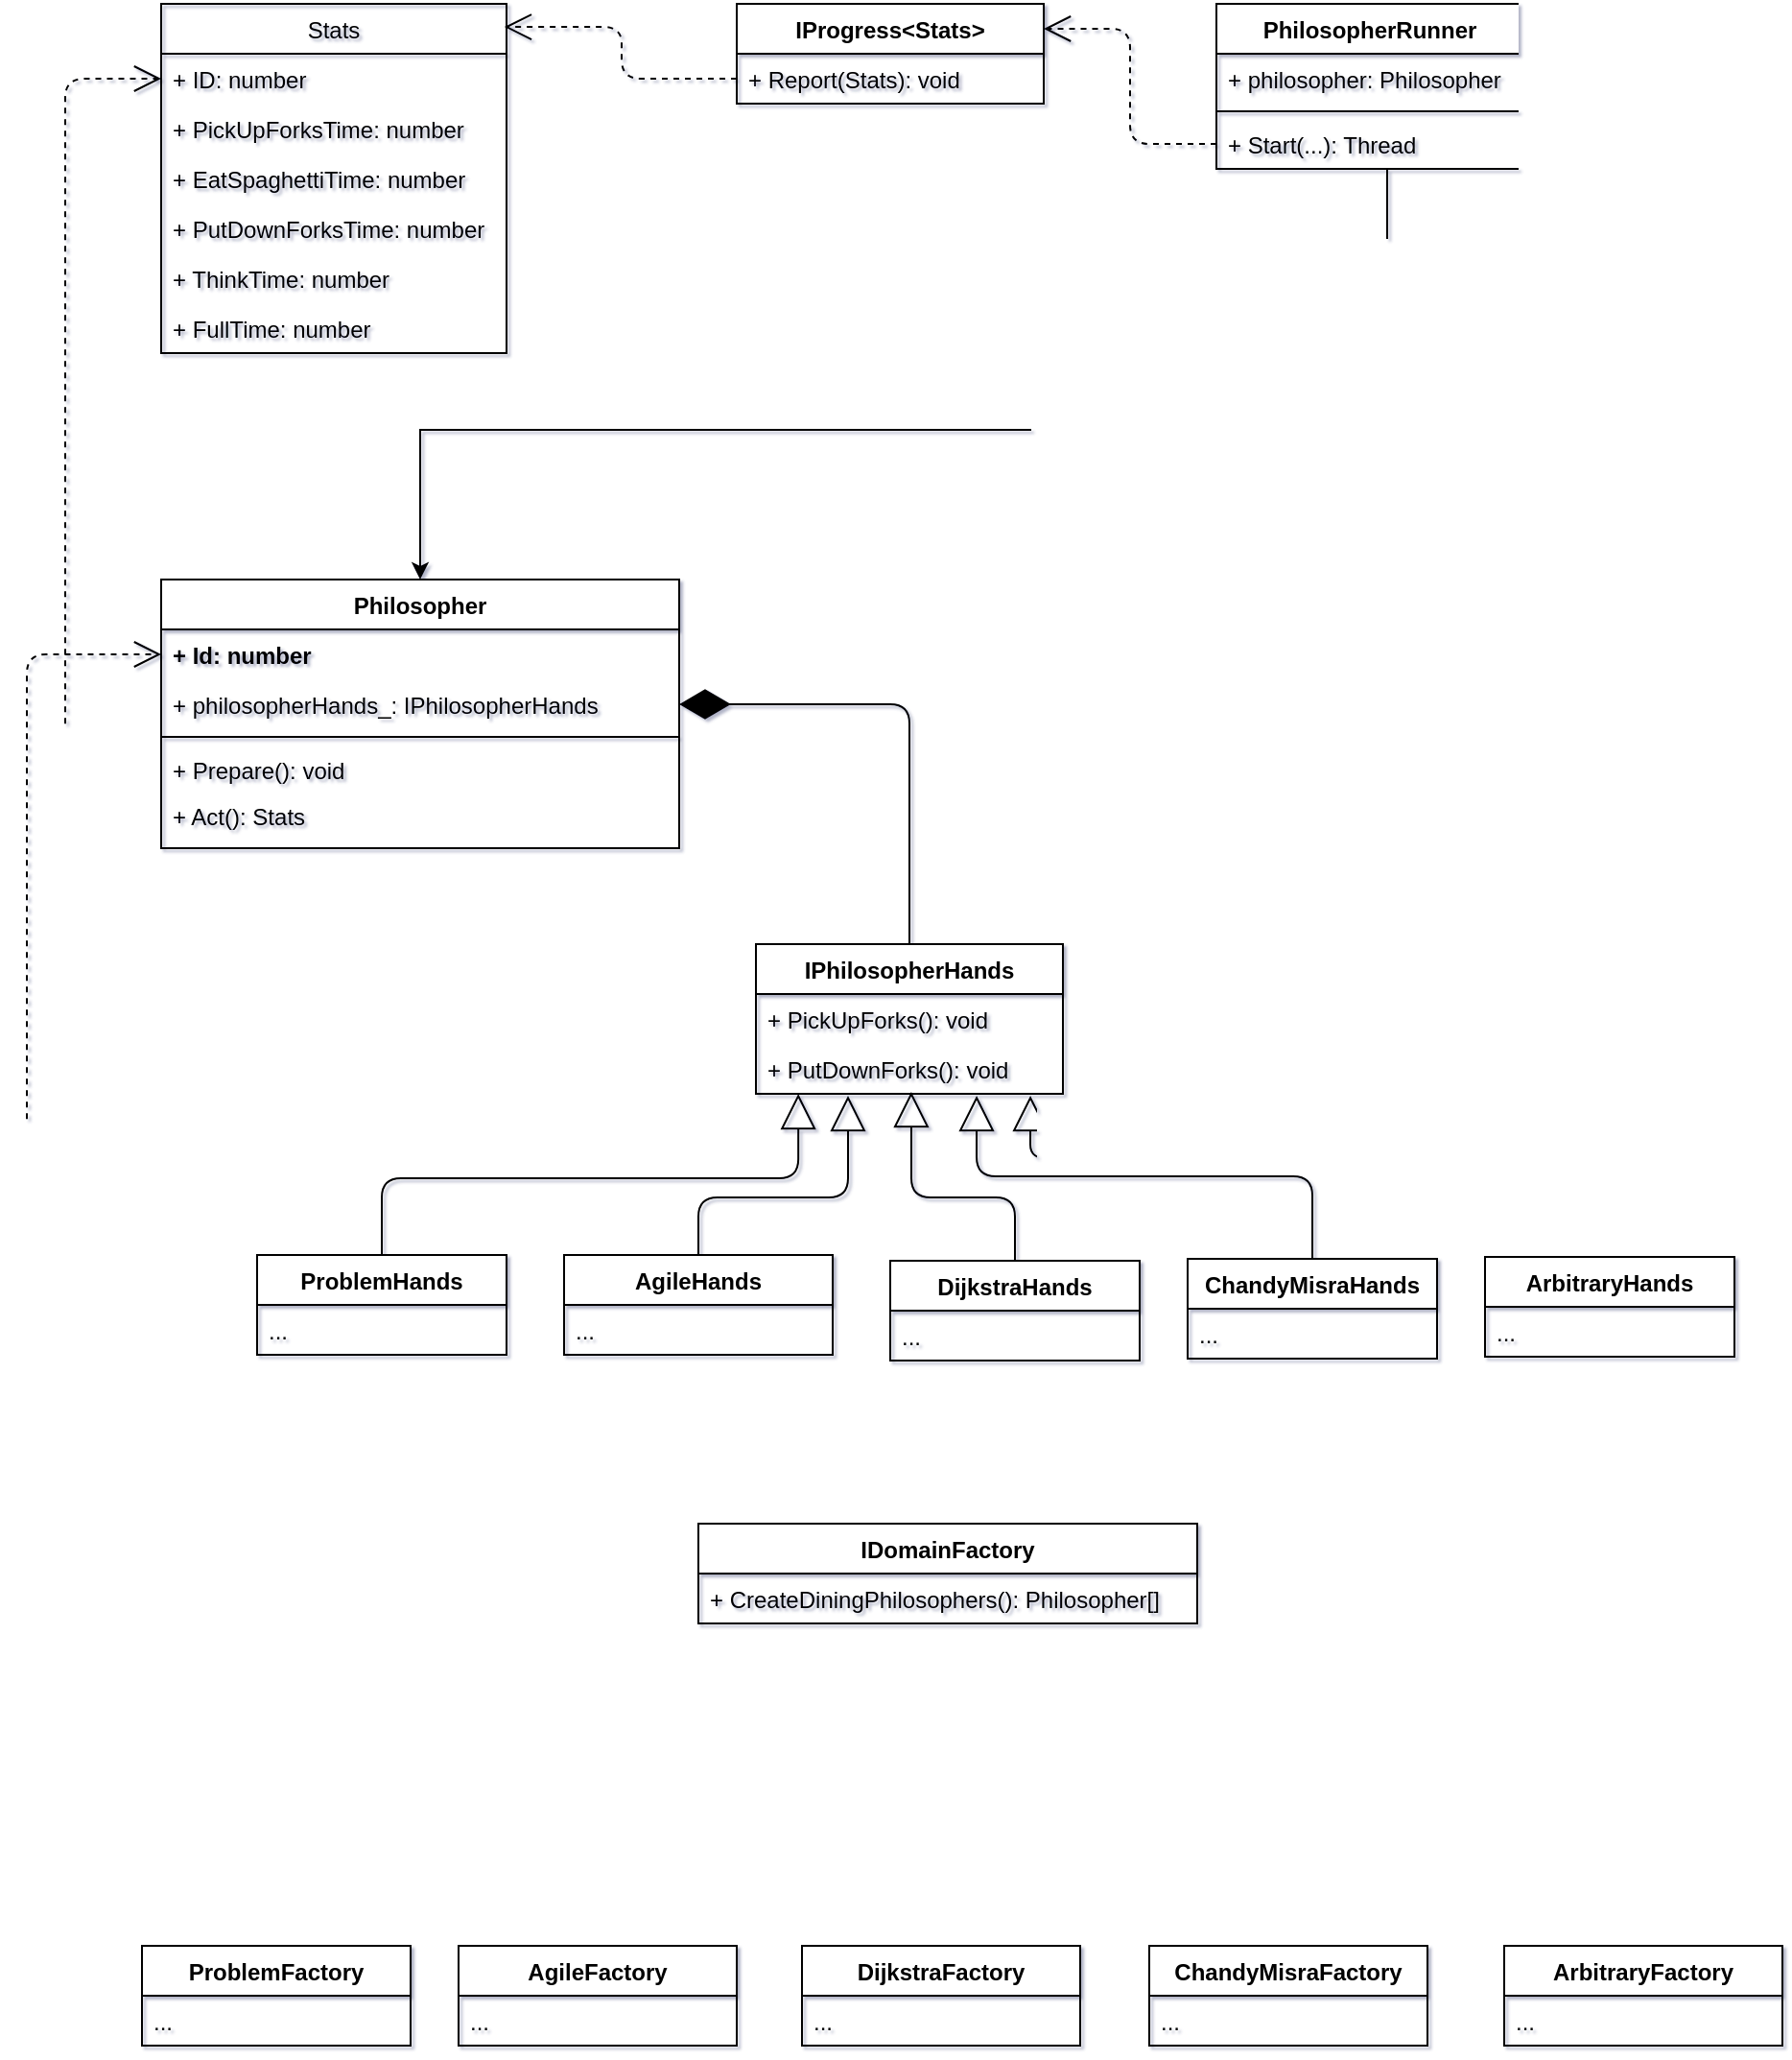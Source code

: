 <mxfile version="11.1.2" type="device"><diagram id="32XGYEoomiWFGy7s4q2e" name="Page-1"><mxGraphModel dx="1422" dy="796" grid="1" gridSize="10" guides="1" tooltips="1" connect="1" arrows="1" fold="1" page="1" pageScale="1" pageWidth="3300" pageHeight="4681" math="0" shadow="1"><root><mxCell id="0"/><mxCell id="1" parent="0"/><mxCell id="QnfIoW1Ly6BvpIovs7Fs-1" value="Philosopher" style="swimlane;fontStyle=1;align=center;verticalAlign=top;childLayout=stackLayout;horizontal=1;startSize=26;horizontalStack=0;resizeParent=1;resizeParentMax=0;resizeLast=0;collapsible=1;marginBottom=0;" vertex="1" parent="1"><mxGeometry x="110" y="345" width="270" height="140" as="geometry"/></mxCell><mxCell id="QnfIoW1Ly6BvpIovs7Fs-6" value="+ Id: number" style="text;strokeColor=none;fillColor=none;align=left;verticalAlign=top;spacingLeft=4;spacingRight=4;overflow=hidden;rotatable=0;points=[[0,0.5],[1,0.5]];portConstraint=eastwest;fontStyle=1" vertex="1" parent="QnfIoW1Ly6BvpIovs7Fs-1"><mxGeometry y="26" width="270" height="26" as="geometry"/></mxCell><mxCell id="QnfIoW1Ly6BvpIovs7Fs-2" value="+ philosopherHands_: IPhilosopherHands" style="text;strokeColor=none;fillColor=none;align=left;verticalAlign=top;spacingLeft=4;spacingRight=4;overflow=hidden;rotatable=0;points=[[0,0.5],[1,0.5]];portConstraint=eastwest;" vertex="1" parent="QnfIoW1Ly6BvpIovs7Fs-1"><mxGeometry y="52" width="270" height="26" as="geometry"/></mxCell><mxCell id="QnfIoW1Ly6BvpIovs7Fs-3" value="" style="line;strokeWidth=1;fillColor=none;align=left;verticalAlign=middle;spacingTop=-1;spacingLeft=3;spacingRight=3;rotatable=0;labelPosition=right;points=[];portConstraint=eastwest;" vertex="1" parent="QnfIoW1Ly6BvpIovs7Fs-1"><mxGeometry y="78" width="270" height="8" as="geometry"/></mxCell><mxCell id="QnfIoW1Ly6BvpIovs7Fs-4" value="+ Prepare(): void" style="text;strokeColor=none;fillColor=none;align=left;verticalAlign=top;spacingLeft=4;spacingRight=4;overflow=hidden;rotatable=0;points=[[0,0.5],[1,0.5]];portConstraint=eastwest;" vertex="1" parent="QnfIoW1Ly6BvpIovs7Fs-1"><mxGeometry y="86" width="270" height="24" as="geometry"/></mxCell><mxCell id="QnfIoW1Ly6BvpIovs7Fs-7" value="+ Act(): Stats" style="text;strokeColor=none;fillColor=none;align=left;verticalAlign=top;spacingLeft=4;spacingRight=4;overflow=hidden;rotatable=0;points=[[0,0.5],[1,0.5]];portConstraint=eastwest;" vertex="1" parent="QnfIoW1Ly6BvpIovs7Fs-1"><mxGeometry y="110" width="270" height="30" as="geometry"/></mxCell><mxCell id="QnfIoW1Ly6BvpIovs7Fs-8" value="" style="endArrow=diamondThin;endFill=1;endSize=24;html=1;entryX=1;entryY=0.5;entryDx=0;entryDy=0;exitX=0.5;exitY=0;exitDx=0;exitDy=0;edgeStyle=orthogonalEdgeStyle;" edge="1" parent="1" source="QnfIoW1Ly6BvpIovs7Fs-13" target="QnfIoW1Ly6BvpIovs7Fs-2"><mxGeometry width="160" relative="1" as="geometry"><mxPoint x="230" y="397" as="sourcePoint"/><mxPoint x="390" y="397" as="targetPoint"/></mxGeometry></mxCell><mxCell id="QnfIoW1Ly6BvpIovs7Fs-13" value="IPhilosopherHands" style="swimlane;fontStyle=1;align=center;verticalAlign=top;childLayout=stackLayout;horizontal=1;startSize=26;horizontalStack=0;resizeParent=1;resizeParentMax=0;resizeLast=0;collapsible=1;marginBottom=0;" vertex="1" parent="1"><mxGeometry x="420" y="535" width="160" height="78" as="geometry"/></mxCell><mxCell id="QnfIoW1Ly6BvpIovs7Fs-16" value="+ PickUpForks(): void" style="text;strokeColor=none;fillColor=none;align=left;verticalAlign=top;spacingLeft=4;spacingRight=4;overflow=hidden;rotatable=0;points=[[0,0.5],[1,0.5]];portConstraint=eastwest;" vertex="1" parent="QnfIoW1Ly6BvpIovs7Fs-13"><mxGeometry y="26" width="160" height="26" as="geometry"/></mxCell><mxCell id="QnfIoW1Ly6BvpIovs7Fs-17" value="+ PutDownForks(): void" style="text;strokeColor=none;fillColor=none;align=left;verticalAlign=top;spacingLeft=4;spacingRight=4;overflow=hidden;rotatable=0;points=[[0,0.5],[1,0.5]];portConstraint=eastwest;" vertex="1" parent="QnfIoW1Ly6BvpIovs7Fs-13"><mxGeometry y="52" width="160" height="26" as="geometry"/></mxCell><mxCell id="QnfIoW1Ly6BvpIovs7Fs-18" value="ProblemHands" style="swimlane;fontStyle=1;align=center;verticalAlign=top;childLayout=stackLayout;horizontal=1;startSize=26;horizontalStack=0;resizeParent=1;resizeParentMax=0;resizeLast=0;collapsible=1;marginBottom=0;" vertex="1" parent="1"><mxGeometry x="160" y="697" width="130" height="52" as="geometry"/></mxCell><mxCell id="QnfIoW1Ly6BvpIovs7Fs-21" value="..." style="text;strokeColor=none;fillColor=none;align=left;verticalAlign=top;spacingLeft=4;spacingRight=4;overflow=hidden;rotatable=0;points=[[0,0.5],[1,0.5]];portConstraint=eastwest;" vertex="1" parent="QnfIoW1Ly6BvpIovs7Fs-18"><mxGeometry y="26" width="130" height="26" as="geometry"/></mxCell><mxCell id="QnfIoW1Ly6BvpIovs7Fs-23" value="" style="endArrow=block;endSize=16;endFill=0;html=1;exitX=0.5;exitY=0;exitDx=0;exitDy=0;entryX=0.138;entryY=1;entryDx=0;entryDy=0;edgeStyle=orthogonalEdgeStyle;entryPerimeter=0;" edge="1" parent="1" source="QnfIoW1Ly6BvpIovs7Fs-18" target="QnfIoW1Ly6BvpIovs7Fs-17"><mxGeometry width="160" relative="1" as="geometry"><mxPoint x="220" y="687" as="sourcePoint"/><mxPoint x="380" y="687" as="targetPoint"/><Array as="points"><mxPoint x="225" y="657"/><mxPoint x="442" y="657"/></Array></mxGeometry></mxCell><mxCell id="QnfIoW1Ly6BvpIovs7Fs-24" value="AgileHands" style="swimlane;fontStyle=1;align=center;verticalAlign=top;childLayout=stackLayout;horizontal=1;startSize=26;horizontalStack=0;resizeParent=1;resizeParentMax=0;resizeLast=0;collapsible=1;marginBottom=0;" vertex="1" parent="1"><mxGeometry x="320" y="697" width="140" height="52" as="geometry"/></mxCell><mxCell id="QnfIoW1Ly6BvpIovs7Fs-25" value="..." style="text;strokeColor=none;fillColor=none;align=left;verticalAlign=top;spacingLeft=4;spacingRight=4;overflow=hidden;rotatable=0;points=[[0,0.5],[1,0.5]];portConstraint=eastwest;" vertex="1" parent="QnfIoW1Ly6BvpIovs7Fs-24"><mxGeometry y="26" width="140" height="26" as="geometry"/></mxCell><mxCell id="QnfIoW1Ly6BvpIovs7Fs-27" value="DijkstraHands" style="swimlane;fontStyle=1;align=center;verticalAlign=top;childLayout=stackLayout;horizontal=1;startSize=26;horizontalStack=0;resizeParent=1;resizeParentMax=0;resizeLast=0;collapsible=1;marginBottom=0;" vertex="1" parent="1"><mxGeometry x="490" y="700" width="130" height="52" as="geometry"/></mxCell><mxCell id="QnfIoW1Ly6BvpIovs7Fs-28" value="..." style="text;strokeColor=none;fillColor=none;align=left;verticalAlign=top;spacingLeft=4;spacingRight=4;overflow=hidden;rotatable=0;points=[[0,0.5],[1,0.5]];portConstraint=eastwest;" vertex="1" parent="QnfIoW1Ly6BvpIovs7Fs-27"><mxGeometry y="26" width="130" height="26" as="geometry"/></mxCell><mxCell id="QnfIoW1Ly6BvpIovs7Fs-30" value="ChandyMisraHands" style="swimlane;fontStyle=1;align=center;verticalAlign=top;childLayout=stackLayout;horizontal=1;startSize=26;horizontalStack=0;resizeParent=1;resizeParentMax=0;resizeLast=0;collapsible=1;marginBottom=0;" vertex="1" parent="1"><mxGeometry x="645" y="699" width="130" height="52" as="geometry"/></mxCell><mxCell id="QnfIoW1Ly6BvpIovs7Fs-32" value="..." style="text;strokeColor=none;fillColor=none;align=left;verticalAlign=top;spacingLeft=4;spacingRight=4;overflow=hidden;rotatable=0;points=[[0,0.5],[1,0.5]];portConstraint=eastwest;" vertex="1" parent="QnfIoW1Ly6BvpIovs7Fs-30"><mxGeometry y="26" width="130" height="26" as="geometry"/></mxCell><mxCell id="QnfIoW1Ly6BvpIovs7Fs-33" value="" style="endArrow=block;endSize=16;endFill=0;html=1;exitX=0.5;exitY=0;exitDx=0;exitDy=0;entryX=0.3;entryY=1.038;entryDx=0;entryDy=0;edgeStyle=orthogonalEdgeStyle;entryPerimeter=0;" edge="1" parent="1" source="QnfIoW1Ly6BvpIovs7Fs-24" target="QnfIoW1Ly6BvpIovs7Fs-17"><mxGeometry width="160" relative="1" as="geometry"><mxPoint x="411" y="656" as="sourcePoint"/><mxPoint x="420.04" y="526.992" as="targetPoint"/><Array as="points"><mxPoint x="390" y="667"/><mxPoint x="468" y="667"/></Array></mxGeometry></mxCell><mxCell id="QnfIoW1Ly6BvpIovs7Fs-34" value="" style="endArrow=block;endSize=16;endFill=0;html=1;entryX=0.506;entryY=0.962;entryDx=0;entryDy=0;edgeStyle=orthogonalEdgeStyle;entryPerimeter=0;exitX=0.5;exitY=0;exitDx=0;exitDy=0;" edge="1" parent="1" source="QnfIoW1Ly6BvpIovs7Fs-27" target="QnfIoW1Ly6BvpIovs7Fs-17"><mxGeometry width="160" relative="1" as="geometry"><mxPoint x="560" y="677" as="sourcePoint"/><mxPoint x="589.04" y="536.992" as="targetPoint"/><Array as="points"><mxPoint x="555" y="667"/><mxPoint x="501" y="667"/></Array></mxGeometry></mxCell><mxCell id="QnfIoW1Ly6BvpIovs7Fs-35" value="" style="endArrow=block;endSize=16;endFill=0;html=1;exitX=0.5;exitY=0;exitDx=0;exitDy=0;entryX=0.719;entryY=1.038;entryDx=0;entryDy=0;edgeStyle=orthogonalEdgeStyle;entryPerimeter=0;" edge="1" parent="1" source="QnfIoW1Ly6BvpIovs7Fs-30" target="QnfIoW1Ly6BvpIovs7Fs-17"><mxGeometry width="160" relative="1" as="geometry"><mxPoint x="830" y="640" as="sourcePoint"/><mxPoint x="839.04" y="510.992" as="targetPoint"/></mxGeometry></mxCell><mxCell id="QnfIoW1Ly6BvpIovs7Fs-40" value="IDomainFactory" style="swimlane;fontStyle=1;align=center;verticalAlign=top;childLayout=stackLayout;horizontal=1;startSize=26;horizontalStack=0;resizeParent=1;resizeParentMax=0;resizeLast=0;collapsible=1;marginBottom=0;" vertex="1" parent="1"><mxGeometry x="390" y="837" width="260" height="52" as="geometry"/></mxCell><mxCell id="QnfIoW1Ly6BvpIovs7Fs-43" value="+ CreateDiningPhilosophers(): Philosopher[]" style="text;strokeColor=none;fillColor=none;align=left;verticalAlign=top;spacingLeft=4;spacingRight=4;overflow=hidden;rotatable=0;points=[[0,0.5],[1,0.5]];portConstraint=eastwest;" vertex="1" parent="QnfIoW1Ly6BvpIovs7Fs-40"><mxGeometry y="26" width="260" height="26" as="geometry"/></mxCell><mxCell id="QnfIoW1Ly6BvpIovs7Fs-44" value="" style="endArrow=open;endSize=12;dashed=1;html=1;edgeStyle=orthogonalEdgeStyle;exitX=0;exitY=0.25;exitDx=0;exitDy=0;entryX=0;entryY=0.5;entryDx=0;entryDy=0;" edge="1" parent="1" source="QnfIoW1Ly6BvpIovs7Fs-40" target="QnfIoW1Ly6BvpIovs7Fs-6"><mxGeometry width="160" relative="1" as="geometry"><mxPoint x="320" y="865" as="sourcePoint"/><mxPoint x="90" y="357" as="targetPoint"/><Array as="points"><mxPoint x="40" y="850"/><mxPoint x="40" y="384"/></Array></mxGeometry></mxCell><mxCell id="QnfIoW1Ly6BvpIovs7Fs-46" value="ProblemFactory" style="swimlane;fontStyle=1;align=center;verticalAlign=top;childLayout=stackLayout;horizontal=1;startSize=26;horizontalStack=0;resizeParent=1;resizeParentMax=0;resizeLast=0;collapsible=1;marginBottom=0;" vertex="1" parent="1"><mxGeometry x="100" y="1057" width="140" height="52" as="geometry"/></mxCell><mxCell id="QnfIoW1Ly6BvpIovs7Fs-47" value="..." style="text;strokeColor=none;fillColor=none;align=left;verticalAlign=top;spacingLeft=4;spacingRight=4;overflow=hidden;rotatable=0;points=[[0,0.5],[1,0.5]];portConstraint=eastwest;" vertex="1" parent="QnfIoW1Ly6BvpIovs7Fs-46"><mxGeometry y="26" width="140" height="26" as="geometry"/></mxCell><mxCell id="QnfIoW1Ly6BvpIovs7Fs-48" value="AgileFactory" style="swimlane;fontStyle=1;align=center;verticalAlign=top;childLayout=stackLayout;horizontal=1;startSize=26;horizontalStack=0;resizeParent=1;resizeParentMax=0;resizeLast=0;collapsible=1;marginBottom=0;" vertex="1" parent="1"><mxGeometry x="265" y="1057" width="145" height="52" as="geometry"/></mxCell><mxCell id="QnfIoW1Ly6BvpIovs7Fs-49" value="..." style="text;strokeColor=none;fillColor=none;align=left;verticalAlign=top;spacingLeft=4;spacingRight=4;overflow=hidden;rotatable=0;points=[[0,0.5],[1,0.5]];portConstraint=eastwest;" vertex="1" parent="QnfIoW1Ly6BvpIovs7Fs-48"><mxGeometry y="26" width="145" height="26" as="geometry"/></mxCell><mxCell id="QnfIoW1Ly6BvpIovs7Fs-50" value="ArbitraryHands" style="swimlane;fontStyle=1;align=center;verticalAlign=top;childLayout=stackLayout;horizontal=1;startSize=26;horizontalStack=0;resizeParent=1;resizeParentMax=0;resizeLast=0;collapsible=1;marginBottom=0;" vertex="1" parent="1"><mxGeometry x="800" y="698" width="130" height="52" as="geometry"/></mxCell><mxCell id="QnfIoW1Ly6BvpIovs7Fs-51" value="..." style="text;strokeColor=none;fillColor=none;align=left;verticalAlign=top;spacingLeft=4;spacingRight=4;overflow=hidden;rotatable=0;points=[[0,0.5],[1,0.5]];portConstraint=eastwest;" vertex="1" parent="QnfIoW1Ly6BvpIovs7Fs-50"><mxGeometry y="26" width="130" height="26" as="geometry"/></mxCell><mxCell id="QnfIoW1Ly6BvpIovs7Fs-53" value="" style="endArrow=block;endSize=16;endFill=0;html=1;exitX=0.5;exitY=0;exitDx=0;exitDy=0;entryX=0.894;entryY=1.038;entryDx=0;entryDy=0;edgeStyle=orthogonalEdgeStyle;entryPerimeter=0;" edge="1" parent="1" source="QnfIoW1Ly6BvpIovs7Fs-50" target="QnfIoW1Ly6BvpIovs7Fs-17"><mxGeometry width="160" relative="1" as="geometry"><mxPoint x="820" y="707" as="sourcePoint"/><mxPoint x="590" y="584" as="targetPoint"/><Array as="points"><mxPoint x="865" y="647"/><mxPoint x="563" y="647"/></Array></mxGeometry></mxCell><mxCell id="QnfIoW1Ly6BvpIovs7Fs-54" value="DijkstraFactory" style="swimlane;fontStyle=1;align=center;verticalAlign=top;childLayout=stackLayout;horizontal=1;startSize=26;horizontalStack=0;resizeParent=1;resizeParentMax=0;resizeLast=0;collapsible=1;marginBottom=0;" vertex="1" parent="1"><mxGeometry x="444" y="1057" width="145" height="52" as="geometry"/></mxCell><mxCell id="QnfIoW1Ly6BvpIovs7Fs-55" value="..." style="text;strokeColor=none;fillColor=none;align=left;verticalAlign=top;spacingLeft=4;spacingRight=4;overflow=hidden;rotatable=0;points=[[0,0.5],[1,0.5]];portConstraint=eastwest;" vertex="1" parent="QnfIoW1Ly6BvpIovs7Fs-54"><mxGeometry y="26" width="145" height="26" as="geometry"/></mxCell><mxCell id="QnfIoW1Ly6BvpIovs7Fs-56" value="ChandyMisraFactory" style="swimlane;fontStyle=1;align=center;verticalAlign=top;childLayout=stackLayout;horizontal=1;startSize=26;horizontalStack=0;resizeParent=1;resizeParentMax=0;resizeLast=0;collapsible=1;marginBottom=0;" vertex="1" parent="1"><mxGeometry x="625" y="1057" width="145" height="52" as="geometry"/></mxCell><mxCell id="QnfIoW1Ly6BvpIovs7Fs-57" value="..." style="text;strokeColor=none;fillColor=none;align=left;verticalAlign=top;spacingLeft=4;spacingRight=4;overflow=hidden;rotatable=0;points=[[0,0.5],[1,0.5]];portConstraint=eastwest;" vertex="1" parent="QnfIoW1Ly6BvpIovs7Fs-56"><mxGeometry y="26" width="145" height="26" as="geometry"/></mxCell><mxCell id="QnfIoW1Ly6BvpIovs7Fs-58" value="ArbitraryFactory" style="swimlane;fontStyle=1;align=center;verticalAlign=top;childLayout=stackLayout;horizontal=1;startSize=26;horizontalStack=0;resizeParent=1;resizeParentMax=0;resizeLast=0;collapsible=1;marginBottom=0;" vertex="1" parent="1"><mxGeometry x="810" y="1057" width="145" height="52" as="geometry"/></mxCell><mxCell id="QnfIoW1Ly6BvpIovs7Fs-59" value="..." style="text;strokeColor=none;fillColor=none;align=left;verticalAlign=top;spacingLeft=4;spacingRight=4;overflow=hidden;rotatable=0;points=[[0,0.5],[1,0.5]];portConstraint=eastwest;" vertex="1" parent="QnfIoW1Ly6BvpIovs7Fs-58"><mxGeometry y="26" width="145" height="26" as="geometry"/></mxCell><mxCell id="QnfIoW1Ly6BvpIovs7Fs-60" value="" style="endArrow=block;endSize=16;endFill=0;html=1;exitX=0.5;exitY=0;exitDx=0;exitDy=0;edgeStyle=orthogonalEdgeStyle;entryX=0.154;entryY=1;entryDx=0;entryDy=0;entryPerimeter=0;" edge="1" parent="1" source="QnfIoW1Ly6BvpIovs7Fs-46" target="QnfIoW1Ly6BvpIovs7Fs-43"><mxGeometry width="160" relative="1" as="geometry"><mxPoint x="115" y="1000" as="sourcePoint"/><mxPoint x="310" y="877" as="targetPoint"/><Array as="points"><mxPoint x="170" y="947"/><mxPoint x="430" y="947"/></Array></mxGeometry></mxCell><mxCell id="QnfIoW1Ly6BvpIovs7Fs-61" value="" style="endArrow=block;endSize=16;endFill=0;html=1;exitX=0.5;exitY=0;exitDx=0;exitDy=0;edgeStyle=orthogonalEdgeStyle;entryX=0.315;entryY=1;entryDx=0;entryDy=0;entryPerimeter=0;" edge="1" parent="1" source="QnfIoW1Ly6BvpIovs7Fs-48" target="QnfIoW1Ly6BvpIovs7Fs-43"><mxGeometry width="160" relative="1" as="geometry"><mxPoint x="180" y="1067" as="sourcePoint"/><mxPoint x="400" y="886" as="targetPoint"/></mxGeometry></mxCell><mxCell id="QnfIoW1Ly6BvpIovs7Fs-62" value="" style="endArrow=block;endSize=16;endFill=0;html=1;exitX=0.5;exitY=0;exitDx=0;exitDy=0;edgeStyle=orthogonalEdgeStyle;entryX=0.808;entryY=1.038;entryDx=0;entryDy=0;entryPerimeter=0;" edge="1" parent="1" source="QnfIoW1Ly6BvpIovs7Fs-58" target="QnfIoW1Ly6BvpIovs7Fs-43"><mxGeometry width="160" relative="1" as="geometry"><mxPoint x="880" y="998" as="sourcePoint"/><mxPoint x="932" y="817" as="targetPoint"/><Array as="points"><mxPoint x="883" y="947"/><mxPoint x="600" y="947"/></Array></mxGeometry></mxCell><mxCell id="QnfIoW1Ly6BvpIovs7Fs-63" value="" style="endArrow=block;endSize=16;endFill=0;html=1;exitX=0.5;exitY=0;exitDx=0;exitDy=0;edgeStyle=orthogonalEdgeStyle;entryX=0.635;entryY=1.038;entryDx=0;entryDy=0;entryPerimeter=0;" edge="1" parent="1" source="QnfIoW1Ly6BvpIovs7Fs-56" target="QnfIoW1Ly6BvpIovs7Fs-43"><mxGeometry width="160" relative="1" as="geometry"><mxPoint x="358" y="1077" as="sourcePoint"/><mxPoint x="410" y="896" as="targetPoint"/></mxGeometry></mxCell><mxCell id="QnfIoW1Ly6BvpIovs7Fs-64" value="" style="endArrow=block;endSize=16;endFill=0;html=1;exitX=0.5;exitY=0;exitDx=0;exitDy=0;edgeStyle=orthogonalEdgeStyle;entryX=0.488;entryY=1;entryDx=0;entryDy=0;entryPerimeter=0;" edge="1" parent="1" source="QnfIoW1Ly6BvpIovs7Fs-54" target="QnfIoW1Ly6BvpIovs7Fs-43"><mxGeometry width="160" relative="1" as="geometry"><mxPoint x="368" y="1087" as="sourcePoint"/><mxPoint x="420" y="906" as="targetPoint"/></mxGeometry></mxCell><mxCell id="QnfIoW1Ly6BvpIovs7Fs-65" value="Stats" style="swimlane;fontStyle=0;childLayout=stackLayout;horizontal=1;startSize=26;fillColor=none;horizontalStack=0;resizeParent=1;resizeParentMax=0;resizeLast=0;collapsible=1;marginBottom=0;" vertex="1" parent="1"><mxGeometry x="110" y="45" width="180" height="182" as="geometry"/></mxCell><mxCell id="QnfIoW1Ly6BvpIovs7Fs-66" value="+ ID: number" style="text;strokeColor=none;fillColor=none;align=left;verticalAlign=top;spacingLeft=4;spacingRight=4;overflow=hidden;rotatable=0;points=[[0,0.5],[1,0.5]];portConstraint=eastwest;" vertex="1" parent="QnfIoW1Ly6BvpIovs7Fs-65"><mxGeometry y="26" width="180" height="26" as="geometry"/></mxCell><mxCell id="QnfIoW1Ly6BvpIovs7Fs-67" value="+ PickUpForksTime: number" style="text;strokeColor=none;fillColor=none;align=left;verticalAlign=top;spacingLeft=4;spacingRight=4;overflow=hidden;rotatable=0;points=[[0,0.5],[1,0.5]];portConstraint=eastwest;" vertex="1" parent="QnfIoW1Ly6BvpIovs7Fs-65"><mxGeometry y="52" width="180" height="26" as="geometry"/></mxCell><mxCell id="QnfIoW1Ly6BvpIovs7Fs-68" value="+ EatSpaghettiTime: number" style="text;strokeColor=none;fillColor=none;align=left;verticalAlign=top;spacingLeft=4;spacingRight=4;overflow=hidden;rotatable=0;points=[[0,0.5],[1,0.5]];portConstraint=eastwest;" vertex="1" parent="QnfIoW1Ly6BvpIovs7Fs-65"><mxGeometry y="78" width="180" height="26" as="geometry"/></mxCell><mxCell id="QnfIoW1Ly6BvpIovs7Fs-69" value="+ PutDownForksTime: number" style="text;strokeColor=none;fillColor=none;align=left;verticalAlign=top;spacingLeft=4;spacingRight=4;overflow=hidden;rotatable=0;points=[[0,0.5],[1,0.5]];portConstraint=eastwest;" vertex="1" parent="QnfIoW1Ly6BvpIovs7Fs-65"><mxGeometry y="104" width="180" height="26" as="geometry"/></mxCell><mxCell id="QnfIoW1Ly6BvpIovs7Fs-70" value="+ ThinkTime: number" style="text;strokeColor=none;fillColor=none;align=left;verticalAlign=top;spacingLeft=4;spacingRight=4;overflow=hidden;rotatable=0;points=[[0,0.5],[1,0.5]];portConstraint=eastwest;" vertex="1" parent="QnfIoW1Ly6BvpIovs7Fs-65"><mxGeometry y="130" width="180" height="26" as="geometry"/></mxCell><mxCell id="QnfIoW1Ly6BvpIovs7Fs-71" value="+ FullTime: number" style="text;strokeColor=none;fillColor=none;align=left;verticalAlign=top;spacingLeft=4;spacingRight=4;overflow=hidden;rotatable=0;points=[[0,0.5],[1,0.5]];portConstraint=eastwest;" vertex="1" parent="QnfIoW1Ly6BvpIovs7Fs-65"><mxGeometry y="156" width="180" height="26" as="geometry"/></mxCell><mxCell id="QnfIoW1Ly6BvpIovs7Fs-72" value="" style="endArrow=open;endSize=12;dashed=1;html=1;edgeStyle=orthogonalEdgeStyle;exitX=0;exitY=0.5;exitDx=0;exitDy=0;entryX=0;entryY=0.5;entryDx=0;entryDy=0;" edge="1" parent="1" source="QnfIoW1Ly6BvpIovs7Fs-7" target="QnfIoW1Ly6BvpIovs7Fs-66"><mxGeometry x="0.079" width="160" relative="1" as="geometry"><mxPoint x="400" y="860" as="sourcePoint"/><mxPoint x="120" y="394" as="targetPoint"/><Array as="points"><mxPoint x="60" y="470"/><mxPoint x="60" y="84"/></Array><mxPoint as="offset"/></mxGeometry></mxCell><mxCell id="QnfIoW1Ly6BvpIovs7Fs-92" value="" style="edgeStyle=orthogonalEdgeStyle;rounded=0;orthogonalLoop=1;jettySize=auto;html=1;entryX=0.5;entryY=0;entryDx=0;entryDy=0;" edge="1" parent="1" source="QnfIoW1Ly6BvpIovs7Fs-73" target="QnfIoW1Ly6BvpIovs7Fs-1"><mxGeometry relative="1" as="geometry"><mxPoint x="749" y="211" as="targetPoint"/><Array as="points"><mxPoint x="749" y="267"/><mxPoint x="245" y="267"/></Array></mxGeometry></mxCell><mxCell id="QnfIoW1Ly6BvpIovs7Fs-73" value="PhilosopherRunner" style="swimlane;fontStyle=1;align=center;verticalAlign=top;childLayout=stackLayout;horizontal=1;startSize=26;horizontalStack=0;resizeParent=1;resizeParentMax=0;resizeLast=0;collapsible=1;marginBottom=0;" vertex="1" parent="1"><mxGeometry x="660" y="45" width="160" height="86" as="geometry"/></mxCell><mxCell id="QnfIoW1Ly6BvpIovs7Fs-74" value="+ philosopher: Philosopher" style="text;strokeColor=none;fillColor=none;align=left;verticalAlign=top;spacingLeft=4;spacingRight=4;overflow=hidden;rotatable=0;points=[[0,0.5],[1,0.5]];portConstraint=eastwest;" vertex="1" parent="QnfIoW1Ly6BvpIovs7Fs-73"><mxGeometry y="26" width="160" height="26" as="geometry"/></mxCell><mxCell id="QnfIoW1Ly6BvpIovs7Fs-75" value="" style="line;strokeWidth=1;fillColor=none;align=left;verticalAlign=middle;spacingTop=-1;spacingLeft=3;spacingRight=3;rotatable=0;labelPosition=right;points=[];portConstraint=eastwest;" vertex="1" parent="QnfIoW1Ly6BvpIovs7Fs-73"><mxGeometry y="52" width="160" height="8" as="geometry"/></mxCell><mxCell id="QnfIoW1Ly6BvpIovs7Fs-76" value="+ Start(...): Thread" style="text;strokeColor=none;fillColor=none;align=left;verticalAlign=top;spacingLeft=4;spacingRight=4;overflow=hidden;rotatable=0;points=[[0,0.5],[1,0.5]];portConstraint=eastwest;" vertex="1" parent="QnfIoW1Ly6BvpIovs7Fs-73"><mxGeometry y="60" width="160" height="26" as="geometry"/></mxCell><mxCell id="QnfIoW1Ly6BvpIovs7Fs-84" value="IProgress&lt;Stats&gt;" style="swimlane;fontStyle=1;align=center;verticalAlign=top;childLayout=stackLayout;horizontal=1;startSize=26;horizontalStack=0;resizeParent=1;resizeParentMax=0;resizeLast=0;collapsible=1;marginBottom=0;" vertex="1" parent="1"><mxGeometry x="410" y="45" width="160" height="52" as="geometry"/></mxCell><mxCell id="QnfIoW1Ly6BvpIovs7Fs-87" value="+ Report(Stats): void" style="text;strokeColor=none;fillColor=none;align=left;verticalAlign=top;spacingLeft=4;spacingRight=4;overflow=hidden;rotatable=0;points=[[0,0.5],[1,0.5]];portConstraint=eastwest;" vertex="1" parent="QnfIoW1Ly6BvpIovs7Fs-84"><mxGeometry y="26" width="160" height="26" as="geometry"/></mxCell><mxCell id="QnfIoW1Ly6BvpIovs7Fs-93" value="" style="endArrow=open;endSize=12;dashed=1;html=1;exitX=0;exitY=0.5;exitDx=0;exitDy=0;entryX=1;entryY=0.25;entryDx=0;entryDy=0;edgeStyle=orthogonalEdgeStyle;" edge="1" parent="1" source="QnfIoW1Ly6BvpIovs7Fs-76" target="QnfIoW1Ly6BvpIovs7Fs-84"><mxGeometry x="0.224" y="-22" width="160" relative="1" as="geometry"><mxPoint x="420" y="-47" as="sourcePoint"/><mxPoint x="640" y="-47" as="targetPoint"/><mxPoint x="5" y="1" as="offset"/></mxGeometry></mxCell><mxCell id="QnfIoW1Ly6BvpIovs7Fs-95" value="" style="endArrow=open;endSize=12;dashed=1;html=1;exitX=0;exitY=0.5;exitDx=0;exitDy=0;entryX=0.994;entryY=0.066;entryDx=0;entryDy=0;edgeStyle=orthogonalEdgeStyle;entryPerimeter=0;" edge="1" parent="1" source="QnfIoW1Ly6BvpIovs7Fs-87" target="QnfIoW1Ly6BvpIovs7Fs-65"><mxGeometry x="0.224" y="-22" width="160" relative="1" as="geometry"><mxPoint x="489" y="175" as="sourcePoint"/><mxPoint x="399" y="149" as="targetPoint"/><mxPoint x="5" y="1" as="offset"/></mxGeometry></mxCell></root></mxGraphModel></diagram></mxfile>